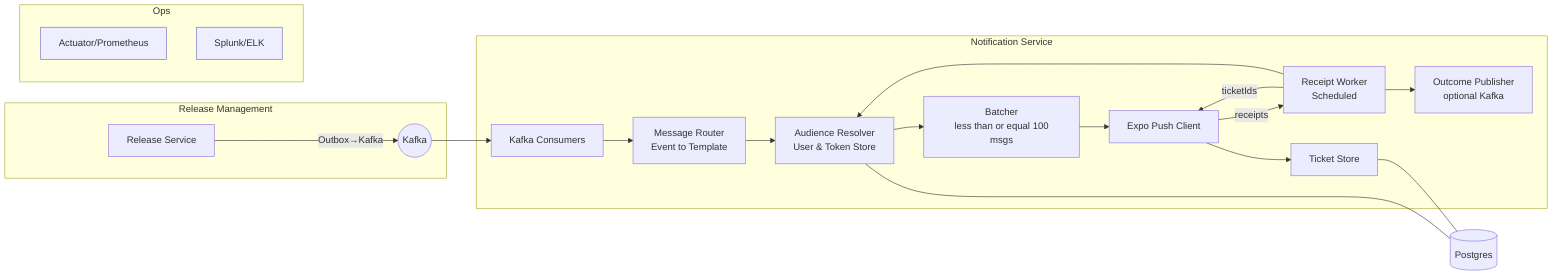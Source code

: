 flowchart LR
    subgraph Release Management
        A[Release Service] -->|Outbox→Kafka| K((Kafka))
    end

subgraph Notification Service
K --> C[Kafka Consumers]
C --> M[Message Router\n Event to Template]
M --> U[Audience Resolver\n User & Token Store]
U --> B[Batcher\n less than or equal 100 msgs]
B --> X[Expo Push Client]
X --> R[Ticket Store]
S[Receipt Worker\n Scheduled] -->|ticketIds| X
X -->|receipts| S
S --> U
S --> O[Outcome Publisher\n optional Kafka]
end

RDS[(Postgres)]
U --- RDS
R --- RDS
subgraph Ops
H[Actuator/Prometheus]:::ops
L[Splunk/ELK]:::ops
end
classDef ops fill:#eef,stroke:#66c